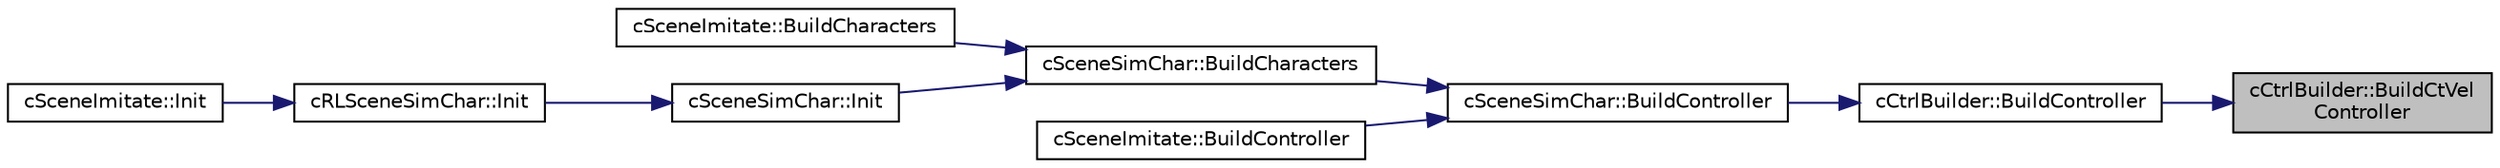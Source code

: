 digraph "cCtrlBuilder::BuildCtVelController"
{
 // LATEX_PDF_SIZE
  edge [fontname="Helvetica",fontsize="10",labelfontname="Helvetica",labelfontsize="10"];
  node [fontname="Helvetica",fontsize="10",shape=record];
  rankdir="RL";
  Node1 [label="cCtrlBuilder::BuildCtVel\lController",height=0.2,width=0.4,color="black", fillcolor="grey75", style="filled", fontcolor="black",tooltip=" "];
  Node1 -> Node2 [dir="back",color="midnightblue",fontsize="10",style="solid",fontname="Helvetica"];
  Node2 [label="cCtrlBuilder::BuildController",height=0.2,width=0.4,color="black", fillcolor="white", style="filled",URL="$classc_ctrl_builder.html#a67f3179d9195e44604c597baf2239a6b",tooltip=" "];
  Node2 -> Node3 [dir="back",color="midnightblue",fontsize="10",style="solid",fontname="Helvetica"];
  Node3 [label="cSceneSimChar::BuildController",height=0.2,width=0.4,color="black", fillcolor="white", style="filled",URL="$classc_scene_sim_char.html#a16f029cae1578fe9afea6581482028ae",tooltip=" "];
  Node3 -> Node4 [dir="back",color="midnightblue",fontsize="10",style="solid",fontname="Helvetica"];
  Node4 [label="cSceneSimChar::BuildCharacters",height=0.2,width=0.4,color="black", fillcolor="white", style="filled",URL="$classc_scene_sim_char.html#a93455a654ae99082c30ff3f3c9544376",tooltip=" "];
  Node4 -> Node5 [dir="back",color="midnightblue",fontsize="10",style="solid",fontname="Helvetica"];
  Node5 [label="cSceneImitate::BuildCharacters",height=0.2,width=0.4,color="black", fillcolor="white", style="filled",URL="$classc_scene_imitate.html#a1af3b18a5eac1dc57f3c3a8b57df2184",tooltip=" "];
  Node4 -> Node6 [dir="back",color="midnightblue",fontsize="10",style="solid",fontname="Helvetica"];
  Node6 [label="cSceneSimChar::Init",height=0.2,width=0.4,color="black", fillcolor="white", style="filled",URL="$classc_scene_sim_char.html#a55d8ea112d3b38cc39f1cf396cdd8a5b",tooltip=" "];
  Node6 -> Node7 [dir="back",color="midnightblue",fontsize="10",style="solid",fontname="Helvetica"];
  Node7 [label="cRLSceneSimChar::Init",height=0.2,width=0.4,color="black", fillcolor="white", style="filled",URL="$classc_r_l_scene_sim_char.html#a646cd06bc9b8615ba0414c01dcc846eb",tooltip=" "];
  Node7 -> Node8 [dir="back",color="midnightblue",fontsize="10",style="solid",fontname="Helvetica"];
  Node8 [label="cSceneImitate::Init",height=0.2,width=0.4,color="black", fillcolor="white", style="filled",URL="$classc_scene_imitate.html#a076f408d116f74ebd723c8b8e193c374",tooltip=" "];
  Node3 -> Node9 [dir="back",color="midnightblue",fontsize="10",style="solid",fontname="Helvetica"];
  Node9 [label="cSceneImitate::BuildController",height=0.2,width=0.4,color="black", fillcolor="white", style="filled",URL="$classc_scene_imitate.html#a30b840325c129d211ce60fdf74fc4419",tooltip=" "];
}
